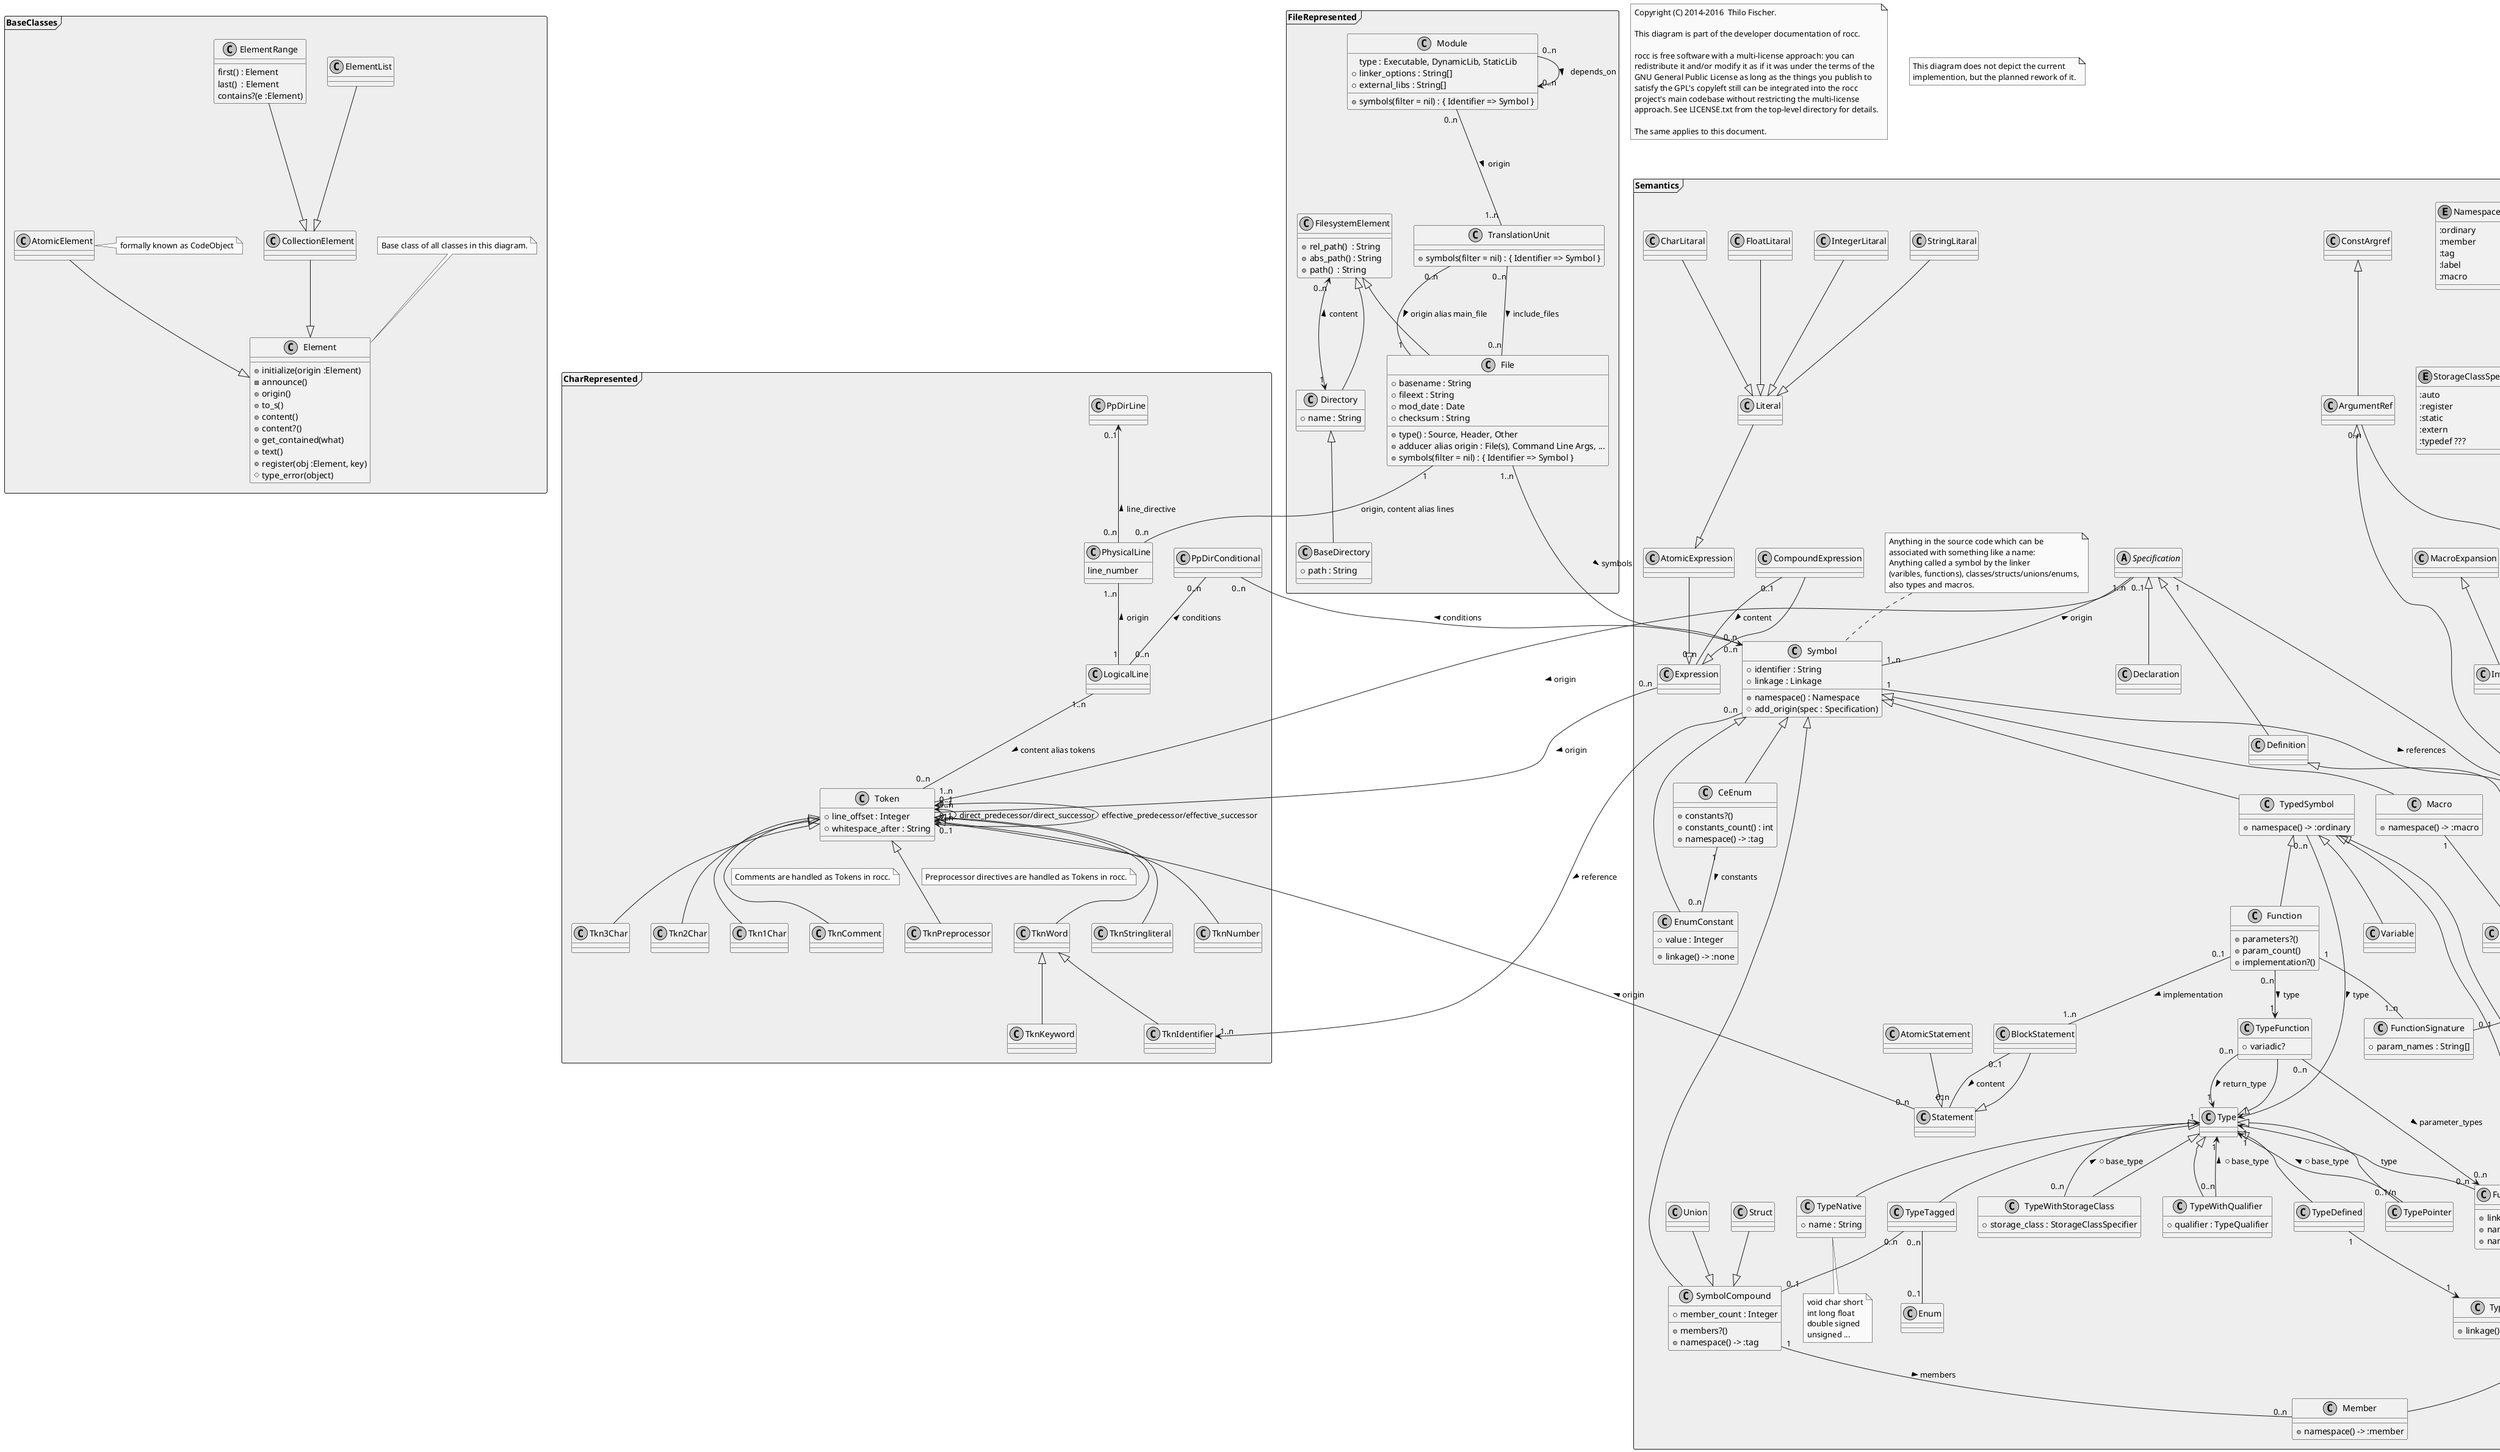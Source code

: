 @startuml

note as copyright_note
  Copyright (C) 2014-2016  Thilo Fischer.
  
  This diagram is part of the developer documentation of rocc.
 
  rocc is free software with a multi-license approach: you can
  redistribute it and/or modify it as if it was under the terms of the
  GNU General Public License as long as the things you publish to
  satisfy the GPL's copyleft still can be integrated into the rocc
  project's main codebase without restricting the multi-license
  approach. See LICENSE.txt from the top-level directory for details.
 
  The same applies to this document.
end note

skinparam monochrome true

note as N1
  This diagram does not depict the current
  implemention, but the planned rework of it.
end note

'      =============
package BaseClasses <<Frame>> #EEEEEE {
'      =============

class Element {
  + initialize(origin :Element)
  - announce()
  + origin()
  ' string representation of this element useful to identify it in debugging context
  + to_s()
  ' elements within this element's 'scope'
  + content()
  + content?()
  ' return all elements within this element's 'scope' that match the condition specified by 'what'
  + get_contained(what)
  ' source code representing this element
  + text()
  + register(obj :Element, key)
  # type_error(object)
}
note top: Base class of all classes in this diagram.

class AtomicElement {
  
}
note right: formally known as CodeObject
AtomicElement --|>  Element

class CollectionElement {
  
}
CollectionElement --|>  Element

class ElementRange {
  first() : Element
  last()  : Element
  contains?(e :Element)
}
ElementRange --|> CollectionElement

class ElementList {
}
ElementList --|> CollectionElement

'       =============
' endpkg BaseClasses
'       =============
}

'      =================
package FileRepresented <<Frame>> #EEEEEE {
'      =================

class Module {
  type : Executable, DynamicLib, StaticLib
  + symbols(filter = nil) : { Identifier => Symbol }
  + linker_options : String[]
  + external_libs : String[]
}
Module "0..n" --> "0..n" Module : depends_on >

class TranslationUnit {
  + symbols(filter = nil) : { Identifier => Symbol }
}
Module "0..n" -- "1..n" TranslationUnit : origin >

class FilesystemElement {
  ' Relative path of this FilesystemElement wrt its base_directory
  + rel_path()  : String
  ' absolute path to this FilesystemElement
  + abs_path() : String
  ' path as specified by build setup and/or source code
  + path()  : String
}

class File {
  + type() : Source, Header, Other
  ' Filename without directory prefix and without filename extension
  + basename : String
  ' filename extension (excluding the introducing '.' character)
  + fileext : String
  ' Modification time stamp, will be used for quick file modification check
  + mod_date : Date
  ' Checksum on the file content, will be used for sound file modification check
  + checksum : String
  ' From where did the analysis lead rocc to this file? Can be multiple sources.
  + adducer alias origin : File(s), Command Line Args, ...
  + symbols(filter = nil) : { Identifier => Symbol }
}
FilesystemElement <|-- File
TranslationUnit   "0..n"  -- "1" File : origin alias main_file >
TranslationUnit "0..n" -- "0..n" File : include_files >

class Directory {
  + name : String
}
FilesystemElement <|-- Directory
FilesystemElement "0..n" <--> "1" Directory : content <

class BaseDirectory {
  + path : String
}
Directory <|-- BaseDirectory
'' A BaseDirectory's base_directory is the object itself.
'FilesystemElement "0..n" --> "1" BaseDirectory : base_directory

'       =================
' endpkg FileRepresented
'       =================
}

'      =================
package CharRepresented <<Frame>> #EEEEEE {
'      =================

class PhysicalLine {
  line_number
}
File "1" -- "0..n" PhysicalLine : origin, content alias lines
PpDirLine "0..1" <-- "0..n" PhysicalLine : line_directive <

class LogicalLine {
}
PhysicalLine "1..n"  -- "1" LogicalLine : origin <
PpDirConditional "0..n" -- "0..n" LogicalLine : conditions <

class Token {
  + line_offset : Integer
  ' to save alignments over multiple lines when refactoring code and changing the length of a token (planned nice-too-have feature ...)
  + whitespace_after : String
}
LogicalLine "1..n" -- "0..n" Token : content alias tokens >
' The directly previous/next Token, may be any Token in this file
' Multiplicity 0 only allowed at the very beginning/end of a file
Token "0..1" <--> "0..1" Token : direct_predecessor/direct_successor
' The previous/next Token that is not a comment or part of a preprocessor directive, might be a Token from another file
' Multiplicity 0 only allowed at the very beginning/end of a translation unit
Token "0..1" <--> "0..1" Token : effective_predecessor/effective_successor

Token  <|-- TknComment
note on link : Comments are handled as Tokens in rocc.

Token  <|-- TknPreprocessor
note on link : Preprocessor directives are handled as Tokens in rocc.

Token  <|-- TknWord
TknWord <|-- TknKeyword
TknWord <|-- TknIdentifier

Token <|-- TknStringliteral
Token <|-- TknNumber
Token <|-- Tkn3Char
Token <|-- Tkn2Char
Token <|-- Tkn1Char

'       =================
' endpkg CharRepresented
'       =================
}


'      =============
package Semantics <<Frame>> #EEEEEE {
'      =============

' The will be no Specification objects, each Specification is either a Declaration or a Definition
abstract class Specification {
}
Token "1..n" -- "0..1" Specification : origin <

class Declaration {
}
Specification <|-- Declaration

class Definition {
}
Specification <|-- Definition


class Symbol {
  + identifier : String
  + namespace() : Namespace
  + linkage : Linkage
  # add_origin(spec : Specification)
}
note top
  Anything in the source code which can be
  associated with something like a name:
  Anything called a symbol by the linker
  (varibles, functions), classes/structs/unions/enums,
  also types and macros.
end note
Symbol "0..n" <-- "1..n" File : symbols <
PpDirConditional "0..n" -- "0..n" Symbol : conditions <
' All specifications and all usages of a Symbol is a reference to it.
TknIdentifier "1..n" <-- "0..n" Symbol : reference <

Specification "1..n" -- "1..n" Symbol : origin <

enum Namespace {
  :ordinary
  :member
  :tag
  :label
  :macro
}

enum Linkage {
  :external
  :internal
  :none
}


class TypedSymbol {
  + namespace() -> :ordinary
}
Symbol <|-- TypedSymbol
Type "1" <-- "0..n" TypedSymbol : type <

Type <|-- TypeNative
class TypeNative {
  + name : String
}
note bottom
void char short
int long float
double signed
unsigned ...
end note

'Type <|-- TypeCompound
'TypeCompound "0..n" -- "1" SymbolCompound
'Type <|-- TypeEnum
'TypeEnum "0..n" -- "1" Enum
Type <|-- TypeTagged
TypeTagged "0..n" -- "0..1" SymbolCompound
TypeTagged "0..n" -- "0..1" Enum

Type <|-- TypePointer
TypePointer "0..1/n" --> "1" Type : + base_type >

Type <|-- TypeDefined
TypeDefined "1" --> "1" Typedef

Type <|-- TypeWithStorageClass
TypeWithStorageClass "0..n" --> "1" Type : + base_type >
class TypeWithStorageClass {
  + storage_class : StorageClassSpecifier
}
enum StorageClassSpecifier {
  :auto
  :register
  :static
  :extern
  :typedef ???
}

Type <|-- TypeWithQualifier
TypeWithQualifier "0..n" --> "1" Type : + base_type >
class TypeWithQualifier {
  + qualifier : TypeQualifier
}
enum TypeQualifier {
  :const
  :volatile
}

class TypeFunction {
  + variadic?
}
Type <|-- TypeFunction
TypeFunction "0..n" --> "1" Type : return_type >
TypeFunction "0..n" --> "0..n" FunctionParameter : parameter_types >

class FunctionParameter {
  + linkage() -> :none
  ' name used in implementation (if available), name used in specification (if unique), nil otherwise
  + name()
  ' same name used in all the function's specifications?
  + name_consistent?()
}
Type "1" <-- "0..n" FunctionParameter : type

TypedSymbol <|-- Typedef
class Typedef {
  + linkage() -> :none
}
TypedSymbol <|-- Variable

class Function {
  ' if param_count > 0
  + parameters?()
  + param_count()
  ' implementation found?
  + implementation?()
}
TypedSymbol <|-- Function
Function "0..1" -- "1..n" BlockStatement : implementation >
Function "0..n" --> "1" TypeFunction : type >


class FunctionSignature {
  + param_names : String[]
}
' Only if it is a function's specification.
Specification "1" -- "0..1" FunctionSignature
Function "1" -- "1..n" FunctionSignature
' FIXME How to handle multiple different but consistent signatures?

class SymbolCompound {
  + members?()
+ member_count : Integer
  + namespace() -> :tag
}
Symbol <|-- SymbolCompound
Struct --|> SymbolCompound
Union  --|> SymbolCompound

class Member {
  + namespace() -> :member
}
TypedSymbol <|-- Member
SymbolCompound "1" -- "0..n" Member : members >

' Naming the class Enum confuses plantuml => CeEnum
class CeEnum {
  + constants?()
  + constants_count() : int
  + namespace() -> :tag
}
Symbol <|-- CeEnum

class EnumConstant {
  + linkage() -> :none
  + value : Integer
}
Symbol <|-- EnumConstant
CeEnum "1" -- "0..n" EnumConstant : constants >

class Macro {
  + namespace() -> :macro
}
Symbol <|-- Macro

class MacroDefinition {
}
Definition <|-- MacroDefinition
Macro "1" -- "1" MacroDefinition

class Statement {
}
' A Token can be associated with more than one Statement due to PP conditionals. (XXX Necessary?)
Statement "0..n" -- "1..n" Token : origin >
AtomicStatement --|> Statement
BlockStatement  --|> Statement
' The BlockStatement being a Function's implementation is the only Statement not associated with a parent BlockStatement.
BlockStatement "0..1" -- "0..n" Statement : content >

class Expression {
}
' A Token can be associated with more than one Expression due to PP conditionals. (XXX Necessary?)
Expression "0..n" -- "1..n" Token : origin >
AtomicExpression --|> Expression
CompoundExpression --|> Expression
CompoundExpression "0..1" -- "0..n" Expression : content >

Literal --|> AtomicExpression
IntegerLitaral --|> Literal
FloatLitaral --|> Literal
CharLitaral --|> Literal
StringLitaral --|> Literal

class Reference {
}
Symbol "1" -- "0..n" Reference : references >

Invokation <|-- Reference
MacroExpansion <|-- Invokation
FunctionInvokation <|-- Invokation

LvalueRef <|-- Reference
ArgumentRef <|-- Reference
ConstArgref <|-- ArgumentRef

ArgumentRef "0..n" -- "1" FunctionInvokation


'       ===========
' endpkg Semantics
'       ===========
}

@enduml
